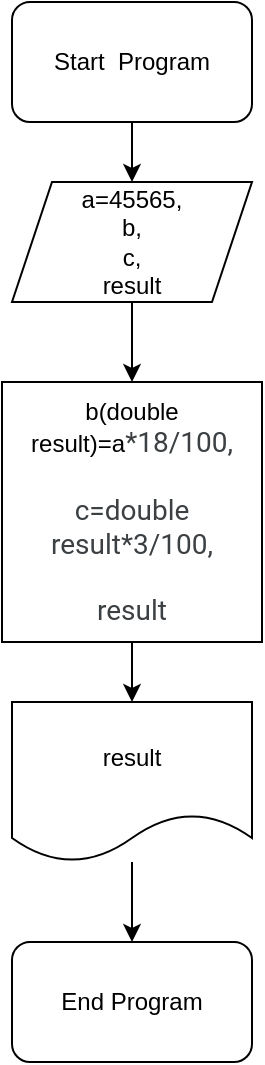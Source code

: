 <mxfile version="14.9.8" type="device"><diagram id="ebrA_0Hdn0vQO71RlTmv" name="Page-1"><mxGraphModel dx="1062" dy="543" grid="1" gridSize="10" guides="1" tooltips="1" connect="1" arrows="1" fold="1" page="1" pageScale="1" pageWidth="827" pageHeight="1169" math="0" shadow="0"><root><mxCell id="0"/><mxCell id="1" parent="0"/><mxCell id="FZN33yXVzJRkJMjKuH2U-6" value="" style="edgeStyle=orthogonalEdgeStyle;rounded=0;orthogonalLoop=1;jettySize=auto;html=1;" edge="1" parent="1" source="FZN33yXVzJRkJMjKuH2U-1" target="FZN33yXVzJRkJMjKuH2U-3"><mxGeometry relative="1" as="geometry"/></mxCell><mxCell id="FZN33yXVzJRkJMjKuH2U-1" value="Start&amp;nbsp; Program" style="rounded=1;whiteSpace=wrap;html=1;" vertex="1" parent="1"><mxGeometry x="85" y="40" width="120" height="60" as="geometry"/></mxCell><mxCell id="FZN33yXVzJRkJMjKuH2U-2" value="End Program" style="rounded=1;whiteSpace=wrap;html=1;" vertex="1" parent="1"><mxGeometry x="85" y="510" width="120" height="60" as="geometry"/></mxCell><mxCell id="FZN33yXVzJRkJMjKuH2U-7" value="" style="edgeStyle=orthogonalEdgeStyle;rounded=0;orthogonalLoop=1;jettySize=auto;html=1;" edge="1" parent="1" source="FZN33yXVzJRkJMjKuH2U-3" target="FZN33yXVzJRkJMjKuH2U-4"><mxGeometry relative="1" as="geometry"/></mxCell><mxCell id="FZN33yXVzJRkJMjKuH2U-3" value="a=45565,&lt;br&gt;b,&lt;br&gt;c,&lt;br&gt;result" style="shape=parallelogram;perimeter=parallelogramPerimeter;whiteSpace=wrap;html=1;fixedSize=1;" vertex="1" parent="1"><mxGeometry x="85" y="130" width="120" height="60" as="geometry"/></mxCell><mxCell id="FZN33yXVzJRkJMjKuH2U-8" value="" style="edgeStyle=orthogonalEdgeStyle;rounded=0;orthogonalLoop=1;jettySize=auto;html=1;" edge="1" parent="1" source="FZN33yXVzJRkJMjKuH2U-4" target="FZN33yXVzJRkJMjKuH2U-5"><mxGeometry relative="1" as="geometry"/></mxCell><mxCell id="FZN33yXVzJRkJMjKuH2U-4" value="b(double result)=a&lt;span style=&quot;color: rgb(60 , 64 , 67) ; font-family: &amp;#34;roboto&amp;#34; , &amp;#34;helvetica neue&amp;#34; , &amp;#34;helvetica&amp;#34; , sans-serif ; font-size: 14px ; text-align: left ; background-color: rgb(255 , 255 , 255)&quot;&gt;*18/100,&lt;br&gt;&lt;br&gt;c=double result&lt;/span&gt;&lt;span style=&quot;color: rgb(60 , 64 , 67) ; font-family: &amp;#34;roboto&amp;#34; , &amp;#34;helvetica neue&amp;#34; , &amp;#34;helvetica&amp;#34; , sans-serif ; font-size: 14px ; text-align: left ; background-color: rgb(255 , 255 , 255)&quot;&gt;*3/100,&lt;br&gt;&lt;br&gt;&lt;/span&gt;&lt;span style=&quot;color: rgb(60 , 64 , 67) ; font-family: &amp;#34;roboto&amp;#34; , &amp;#34;helvetica neue&amp;#34; , &amp;#34;helvetica&amp;#34; , sans-serif ; font-size: 14px ; text-align: left ; background-color: rgb(255 , 255 , 255)&quot;&gt;result&lt;br&gt;&lt;/span&gt;" style="whiteSpace=wrap;html=1;aspect=fixed;" vertex="1" parent="1"><mxGeometry x="80" y="230" width="130" height="130" as="geometry"/></mxCell><mxCell id="FZN33yXVzJRkJMjKuH2U-9" value="" style="edgeStyle=orthogonalEdgeStyle;rounded=0;orthogonalLoop=1;jettySize=auto;html=1;" edge="1" parent="1" source="FZN33yXVzJRkJMjKuH2U-5" target="FZN33yXVzJRkJMjKuH2U-2"><mxGeometry relative="1" as="geometry"/></mxCell><mxCell id="FZN33yXVzJRkJMjKuH2U-5" value="result" style="shape=document;whiteSpace=wrap;html=1;boundedLbl=1;" vertex="1" parent="1"><mxGeometry x="85" y="390" width="120" height="80" as="geometry"/></mxCell></root></mxGraphModel></diagram></mxfile>